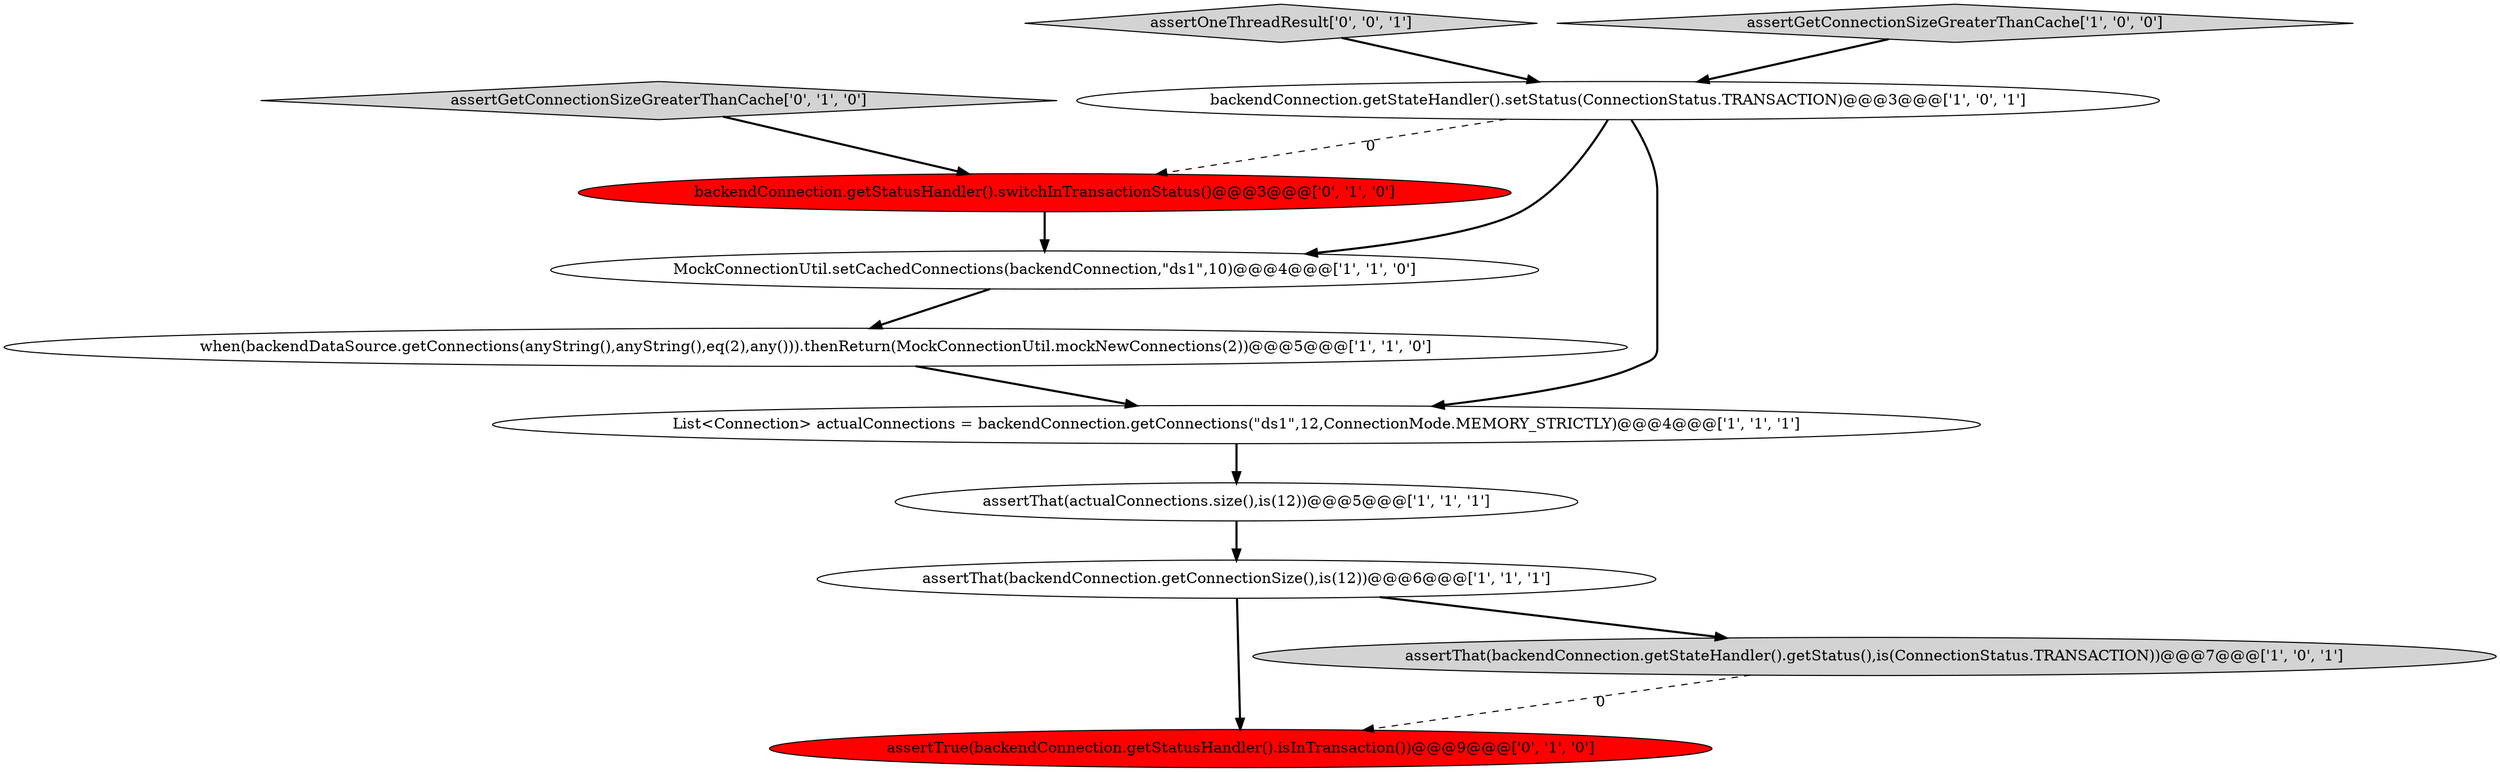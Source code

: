 digraph {
11 [style = filled, label = "assertOneThreadResult['0', '0', '1']", fillcolor = lightgray, shape = diamond image = "AAA0AAABBB3BBB"];
9 [style = filled, label = "assertGetConnectionSizeGreaterThanCache['0', '1', '0']", fillcolor = lightgray, shape = diamond image = "AAA0AAABBB2BBB"];
6 [style = filled, label = "backendConnection.getStateHandler().setStatus(ConnectionStatus.TRANSACTION)@@@3@@@['1', '0', '1']", fillcolor = white, shape = ellipse image = "AAA0AAABBB1BBB"];
5 [style = filled, label = "List<Connection> actualConnections = backendConnection.getConnections(\"ds1\",12,ConnectionMode.MEMORY_STRICTLY)@@@4@@@['1', '1', '1']", fillcolor = white, shape = ellipse image = "AAA0AAABBB1BBB"];
8 [style = filled, label = "assertTrue(backendConnection.getStatusHandler().isInTransaction())@@@9@@@['0', '1', '0']", fillcolor = red, shape = ellipse image = "AAA1AAABBB2BBB"];
3 [style = filled, label = "when(backendDataSource.getConnections(anyString(),anyString(),eq(2),any())).thenReturn(MockConnectionUtil.mockNewConnections(2))@@@5@@@['1', '1', '0']", fillcolor = white, shape = ellipse image = "AAA0AAABBB1BBB"];
1 [style = filled, label = "assertThat(backendConnection.getConnectionSize(),is(12))@@@6@@@['1', '1', '1']", fillcolor = white, shape = ellipse image = "AAA0AAABBB1BBB"];
7 [style = filled, label = "assertThat(backendConnection.getStateHandler().getStatus(),is(ConnectionStatus.TRANSACTION))@@@7@@@['1', '0', '1']", fillcolor = lightgray, shape = ellipse image = "AAA0AAABBB1BBB"];
10 [style = filled, label = "backendConnection.getStatusHandler().switchInTransactionStatus()@@@3@@@['0', '1', '0']", fillcolor = red, shape = ellipse image = "AAA1AAABBB2BBB"];
4 [style = filled, label = "assertThat(actualConnections.size(),is(12))@@@5@@@['1', '1', '1']", fillcolor = white, shape = ellipse image = "AAA0AAABBB1BBB"];
0 [style = filled, label = "MockConnectionUtil.setCachedConnections(backendConnection,\"ds1\",10)@@@4@@@['1', '1', '0']", fillcolor = white, shape = ellipse image = "AAA0AAABBB1BBB"];
2 [style = filled, label = "assertGetConnectionSizeGreaterThanCache['1', '0', '0']", fillcolor = lightgray, shape = diamond image = "AAA0AAABBB1BBB"];
0->3 [style = bold, label=""];
10->0 [style = bold, label=""];
6->5 [style = bold, label=""];
4->1 [style = bold, label=""];
3->5 [style = bold, label=""];
6->0 [style = bold, label=""];
1->8 [style = bold, label=""];
9->10 [style = bold, label=""];
1->7 [style = bold, label=""];
2->6 [style = bold, label=""];
5->4 [style = bold, label=""];
11->6 [style = bold, label=""];
6->10 [style = dashed, label="0"];
7->8 [style = dashed, label="0"];
}
